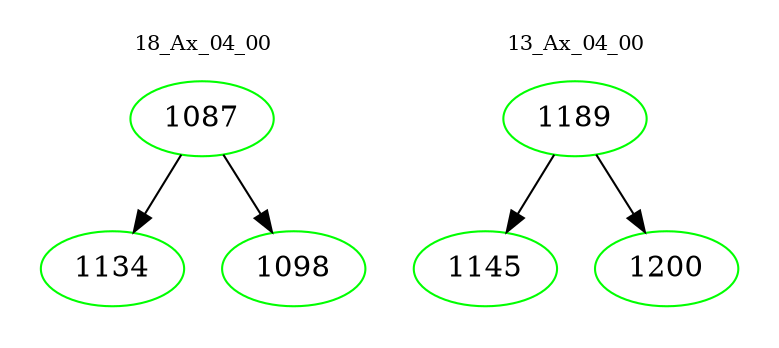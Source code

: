 digraph{
subgraph cluster_0 {
color = white
label = "18_Ax_04_00";
fontsize=10;
T0_1087 [label="1087", color="green"]
T0_1087 -> T0_1134 [color="black"]
T0_1134 [label="1134", color="green"]
T0_1087 -> T0_1098 [color="black"]
T0_1098 [label="1098", color="green"]
}
subgraph cluster_1 {
color = white
label = "13_Ax_04_00";
fontsize=10;
T1_1189 [label="1189", color="green"]
T1_1189 -> T1_1145 [color="black"]
T1_1145 [label="1145", color="green"]
T1_1189 -> T1_1200 [color="black"]
T1_1200 [label="1200", color="green"]
}
}
